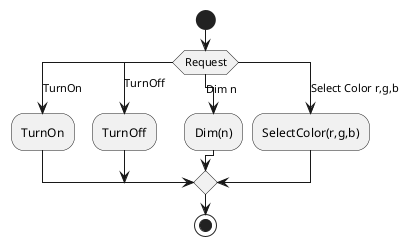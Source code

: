 @startuml Light Source Main Loop
start
    switch (Request)
        case (TurnOn)
            :TurnOn;
        case (TurnOff)
            :TurnOff;
        case (Dim n)
            :Dim(n);
        case (Select Color r,g,b)
            :SelectColor(r,g,b);
    endswitch
stop
@enduml